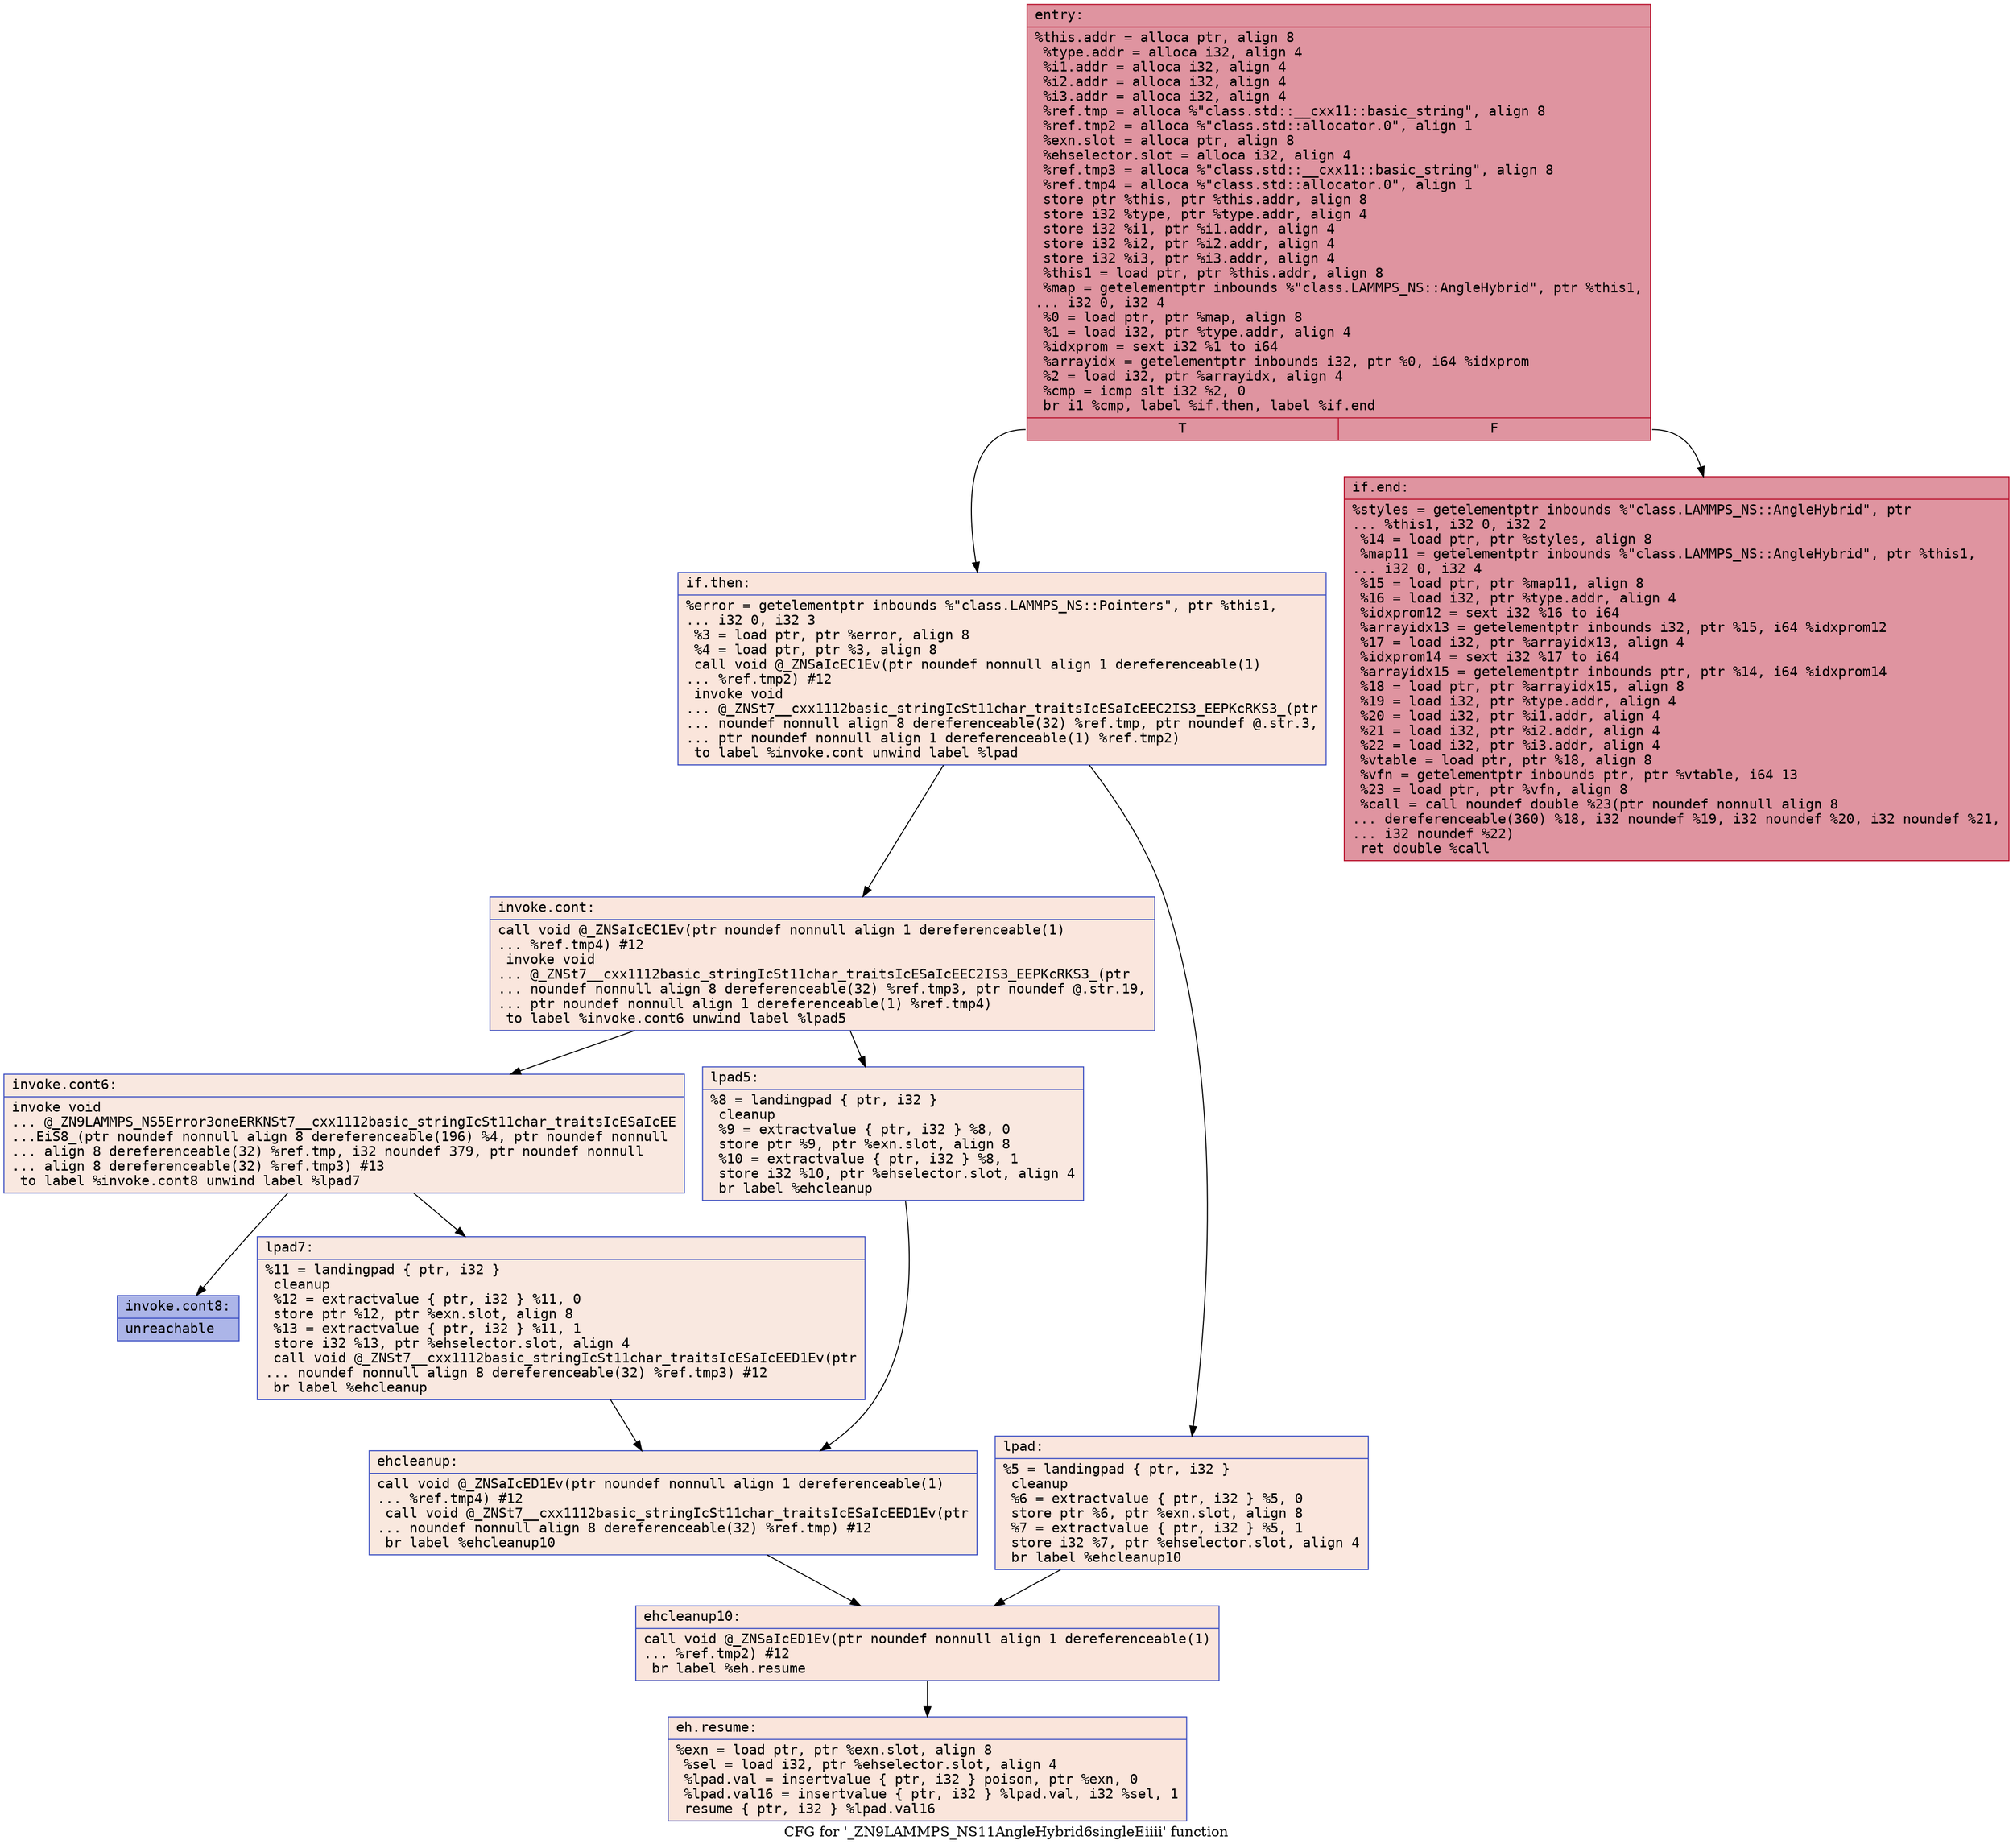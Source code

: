 digraph "CFG for '_ZN9LAMMPS_NS11AngleHybrid6singleEiiii' function" {
	label="CFG for '_ZN9LAMMPS_NS11AngleHybrid6singleEiiii' function";

	Node0x55b510d9b260 [shape=record,color="#b70d28ff", style=filled, fillcolor="#b70d2870" fontname="Courier",label="{entry:\l|  %this.addr = alloca ptr, align 8\l  %type.addr = alloca i32, align 4\l  %i1.addr = alloca i32, align 4\l  %i2.addr = alloca i32, align 4\l  %i3.addr = alloca i32, align 4\l  %ref.tmp = alloca %\"class.std::__cxx11::basic_string\", align 8\l  %ref.tmp2 = alloca %\"class.std::allocator.0\", align 1\l  %exn.slot = alloca ptr, align 8\l  %ehselector.slot = alloca i32, align 4\l  %ref.tmp3 = alloca %\"class.std::__cxx11::basic_string\", align 8\l  %ref.tmp4 = alloca %\"class.std::allocator.0\", align 1\l  store ptr %this, ptr %this.addr, align 8\l  store i32 %type, ptr %type.addr, align 4\l  store i32 %i1, ptr %i1.addr, align 4\l  store i32 %i2, ptr %i2.addr, align 4\l  store i32 %i3, ptr %i3.addr, align 4\l  %this1 = load ptr, ptr %this.addr, align 8\l  %map = getelementptr inbounds %\"class.LAMMPS_NS::AngleHybrid\", ptr %this1,\l... i32 0, i32 4\l  %0 = load ptr, ptr %map, align 8\l  %1 = load i32, ptr %type.addr, align 4\l  %idxprom = sext i32 %1 to i64\l  %arrayidx = getelementptr inbounds i32, ptr %0, i64 %idxprom\l  %2 = load i32, ptr %arrayidx, align 4\l  %cmp = icmp slt i32 %2, 0\l  br i1 %cmp, label %if.then, label %if.end\l|{<s0>T|<s1>F}}"];
	Node0x55b510d9b260:s0 -> Node0x55b510d9efd0[tooltip="entry -> if.then\nProbability 0.00%" ];
	Node0x55b510d9b260:s1 -> Node0x55b510d9f040[tooltip="entry -> if.end\nProbability 100.00%" ];
	Node0x55b510d9efd0 [shape=record,color="#3d50c3ff", style=filled, fillcolor="#f4c5ad70" fontname="Courier",label="{if.then:\l|  %error = getelementptr inbounds %\"class.LAMMPS_NS::Pointers\", ptr %this1,\l... i32 0, i32 3\l  %3 = load ptr, ptr %error, align 8\l  %4 = load ptr, ptr %3, align 8\l  call void @_ZNSaIcEC1Ev(ptr noundef nonnull align 1 dereferenceable(1)\l... %ref.tmp2) #12\l  invoke void\l... @_ZNSt7__cxx1112basic_stringIcSt11char_traitsIcESaIcEEC2IS3_EEPKcRKS3_(ptr\l... noundef nonnull align 8 dereferenceable(32) %ref.tmp, ptr noundef @.str.3,\l... ptr noundef nonnull align 1 dereferenceable(1) %ref.tmp2)\l          to label %invoke.cont unwind label %lpad\l}"];
	Node0x55b510d9efd0 -> Node0x55b510d9f650[tooltip="if.then -> invoke.cont\nProbability 50.00%" ];
	Node0x55b510d9efd0 -> Node0x55b510d9f6d0[tooltip="if.then -> lpad\nProbability 50.00%" ];
	Node0x55b510d9f650 [shape=record,color="#3d50c3ff", style=filled, fillcolor="#f3c7b170" fontname="Courier",label="{invoke.cont:\l|  call void @_ZNSaIcEC1Ev(ptr noundef nonnull align 1 dereferenceable(1)\l... %ref.tmp4) #12\l  invoke void\l... @_ZNSt7__cxx1112basic_stringIcSt11char_traitsIcESaIcEEC2IS3_EEPKcRKS3_(ptr\l... noundef nonnull align 8 dereferenceable(32) %ref.tmp3, ptr noundef @.str.19,\l... ptr noundef nonnull align 1 dereferenceable(1) %ref.tmp4)\l          to label %invoke.cont6 unwind label %lpad5\l}"];
	Node0x55b510d9f650 -> Node0x55b510d9f9f0[tooltip="invoke.cont -> invoke.cont6\nProbability 50.00%" ];
	Node0x55b510d9f650 -> Node0x55b510d9fa40[tooltip="invoke.cont -> lpad5\nProbability 50.00%" ];
	Node0x55b510d9f9f0 [shape=record,color="#3d50c3ff", style=filled, fillcolor="#f1ccb870" fontname="Courier",label="{invoke.cont6:\l|  invoke void\l... @_ZN9LAMMPS_NS5Error3oneERKNSt7__cxx1112basic_stringIcSt11char_traitsIcESaIcEE\l...EiS8_(ptr noundef nonnull align 8 dereferenceable(196) %4, ptr noundef nonnull\l... align 8 dereferenceable(32) %ref.tmp, i32 noundef 379, ptr noundef nonnull\l... align 8 dereferenceable(32) %ref.tmp3) #13\l          to label %invoke.cont8 unwind label %lpad7\l}"];
	Node0x55b510d9f9f0 -> Node0x55b510d9f9a0[tooltip="invoke.cont6 -> invoke.cont8\nProbability 0.00%" ];
	Node0x55b510d9f9f0 -> Node0x55b510d0c0f0[tooltip="invoke.cont6 -> lpad7\nProbability 100.00%" ];
	Node0x55b510d9f9a0 [shape=record,color="#3d50c3ff", style=filled, fillcolor="#4358cb70" fontname="Courier",label="{invoke.cont8:\l|  unreachable\l}"];
	Node0x55b510d9f6d0 [shape=record,color="#3d50c3ff", style=filled, fillcolor="#f3c7b170" fontname="Courier",label="{lpad:\l|  %5 = landingpad \{ ptr, i32 \}\l          cleanup\l  %6 = extractvalue \{ ptr, i32 \} %5, 0\l  store ptr %6, ptr %exn.slot, align 8\l  %7 = extractvalue \{ ptr, i32 \} %5, 1\l  store i32 %7, ptr %ehselector.slot, align 4\l  br label %ehcleanup10\l}"];
	Node0x55b510d9f6d0 -> Node0x55b510da0880[tooltip="lpad -> ehcleanup10\nProbability 100.00%" ];
	Node0x55b510d9fa40 [shape=record,color="#3d50c3ff", style=filled, fillcolor="#f1ccb870" fontname="Courier",label="{lpad5:\l|  %8 = landingpad \{ ptr, i32 \}\l          cleanup\l  %9 = extractvalue \{ ptr, i32 \} %8, 0\l  store ptr %9, ptr %exn.slot, align 8\l  %10 = extractvalue \{ ptr, i32 \} %8, 1\l  store i32 %10, ptr %ehselector.slot, align 4\l  br label %ehcleanup\l}"];
	Node0x55b510d9fa40 -> Node0x55b510da0bd0[tooltip="lpad5 -> ehcleanup\nProbability 100.00%" ];
	Node0x55b510d0c0f0 [shape=record,color="#3d50c3ff", style=filled, fillcolor="#f1ccb870" fontname="Courier",label="{lpad7:\l|  %11 = landingpad \{ ptr, i32 \}\l          cleanup\l  %12 = extractvalue \{ ptr, i32 \} %11, 0\l  store ptr %12, ptr %exn.slot, align 8\l  %13 = extractvalue \{ ptr, i32 \} %11, 1\l  store i32 %13, ptr %ehselector.slot, align 4\l  call void @_ZNSt7__cxx1112basic_stringIcSt11char_traitsIcESaIcEED1Ev(ptr\l... noundef nonnull align 8 dereferenceable(32) %ref.tmp3) #12\l  br label %ehcleanup\l}"];
	Node0x55b510d0c0f0 -> Node0x55b510da0bd0[tooltip="lpad7 -> ehcleanup\nProbability 100.00%" ];
	Node0x55b510da0bd0 [shape=record,color="#3d50c3ff", style=filled, fillcolor="#f2cab570" fontname="Courier",label="{ehcleanup:\l|  call void @_ZNSaIcED1Ev(ptr noundef nonnull align 1 dereferenceable(1)\l... %ref.tmp4) #12\l  call void @_ZNSt7__cxx1112basic_stringIcSt11char_traitsIcESaIcEED1Ev(ptr\l... noundef nonnull align 8 dereferenceable(32) %ref.tmp) #12\l  br label %ehcleanup10\l}"];
	Node0x55b510da0bd0 -> Node0x55b510da0880[tooltip="ehcleanup -> ehcleanup10\nProbability 100.00%" ];
	Node0x55b510da0880 [shape=record,color="#3d50c3ff", style=filled, fillcolor="#f4c5ad70" fontname="Courier",label="{ehcleanup10:\l|  call void @_ZNSaIcED1Ev(ptr noundef nonnull align 1 dereferenceable(1)\l... %ref.tmp2) #12\l  br label %eh.resume\l}"];
	Node0x55b510da0880 -> Node0x55b510da1460[tooltip="ehcleanup10 -> eh.resume\nProbability 100.00%" ];
	Node0x55b510d9f040 [shape=record,color="#b70d28ff", style=filled, fillcolor="#b70d2870" fontname="Courier",label="{if.end:\l|  %styles = getelementptr inbounds %\"class.LAMMPS_NS::AngleHybrid\", ptr\l... %this1, i32 0, i32 2\l  %14 = load ptr, ptr %styles, align 8\l  %map11 = getelementptr inbounds %\"class.LAMMPS_NS::AngleHybrid\", ptr %this1,\l... i32 0, i32 4\l  %15 = load ptr, ptr %map11, align 8\l  %16 = load i32, ptr %type.addr, align 4\l  %idxprom12 = sext i32 %16 to i64\l  %arrayidx13 = getelementptr inbounds i32, ptr %15, i64 %idxprom12\l  %17 = load i32, ptr %arrayidx13, align 4\l  %idxprom14 = sext i32 %17 to i64\l  %arrayidx15 = getelementptr inbounds ptr, ptr %14, i64 %idxprom14\l  %18 = load ptr, ptr %arrayidx15, align 8\l  %19 = load i32, ptr %type.addr, align 4\l  %20 = load i32, ptr %i1.addr, align 4\l  %21 = load i32, ptr %i2.addr, align 4\l  %22 = load i32, ptr %i3.addr, align 4\l  %vtable = load ptr, ptr %18, align 8\l  %vfn = getelementptr inbounds ptr, ptr %vtable, i64 13\l  %23 = load ptr, ptr %vfn, align 8\l  %call = call noundef double %23(ptr noundef nonnull align 8\l... dereferenceable(360) %18, i32 noundef %19, i32 noundef %20, i32 noundef %21,\l... i32 noundef %22)\l  ret double %call\l}"];
	Node0x55b510da1460 [shape=record,color="#3d50c3ff", style=filled, fillcolor="#f4c5ad70" fontname="Courier",label="{eh.resume:\l|  %exn = load ptr, ptr %exn.slot, align 8\l  %sel = load i32, ptr %ehselector.slot, align 4\l  %lpad.val = insertvalue \{ ptr, i32 \} poison, ptr %exn, 0\l  %lpad.val16 = insertvalue \{ ptr, i32 \} %lpad.val, i32 %sel, 1\l  resume \{ ptr, i32 \} %lpad.val16\l}"];
}
